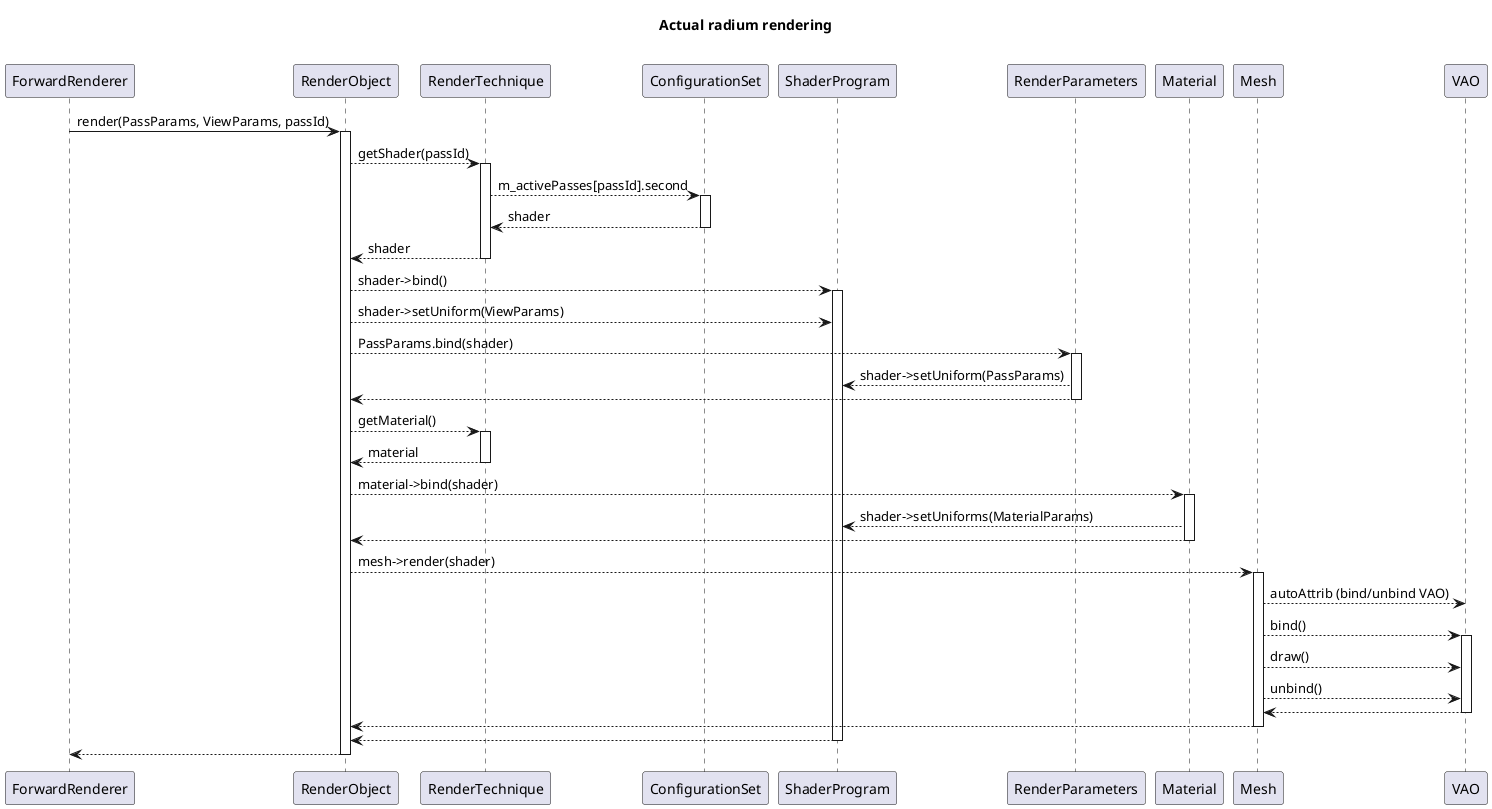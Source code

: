 @startuml
/'
skinparam backgroundColor #EEEBDC
skinparam handwritten true

skinparam sequence {
	ArrowColor DeepSkyBlue
	ActorBorderColor DeepSkyBlue
	LifeLineBorderColor blue
	LifeLineBackgroundColor #A9DCDF

	ParticipantBorderColor DeepSkyBlue
	ParticipantBackgroundColor DodgerBlue
	ParticipantFontName Impact
	ParticipantFontSize 17
	ParticipantFontColor #A9DCDF

	ActorBackgroundColor aqua
	ActorFontColor DeepSkyBlue
	ActorFontSize 17
	ActorFontName Aapex
}
'/
title Actual radium rendering\n

ForwardRenderer -> RenderObject ++ : render(PassParams, ViewParams, passId)
    RenderObject --> RenderTechnique ++ : getShader(passId)
        RenderTechnique --> ConfigurationSet ++ : m_activePasses[passId].second
        return shader
    return shader
    RenderObject --> ShaderProgram ++ : shader->bind()
        RenderObject --> ShaderProgram : shader->setUniform(ViewParams)
        RenderObject --> RenderParameters ++ : PassParams.bind(shader)
        RenderParameters --> ShaderProgram : shader->setUniform(PassParams)
        return
    RenderObject --> RenderTechnique ++ : getMaterial()
    return material
    RenderObject --> Material ++ : material->bind(shader)
        Material --> ShaderProgram : shader->setUniforms(MaterialParams)
        return
    RenderObject --> Mesh ++ : mesh->render(shader)
        Mesh --> VAO : autoAttrib (bind/unbind VAO)
        Mesh --> VAO ++ : bind()
            Mesh --> VAO : draw()
            Mesh --> VAO : unbind()
            return
        return
    return
 return

 @enduml
